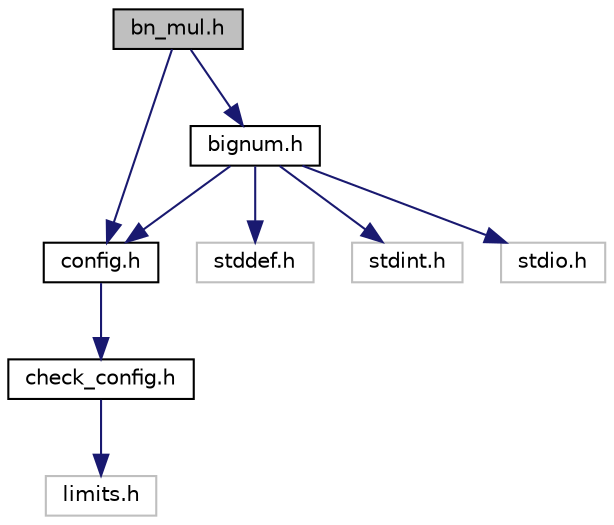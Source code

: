 digraph "bn_mul.h"
{
  bgcolor="transparent";
  edge [fontname="Helvetica",fontsize="10",labelfontname="Helvetica",labelfontsize="10"];
  node [fontname="Helvetica",fontsize="10",shape=record];
  Node0 [label="bn_mul.h",height=0.2,width=0.4,color="black", fillcolor="grey75", style="filled", fontcolor="black"];
  Node0 -> Node1 [color="midnightblue",fontsize="10",style="solid",fontname="Helvetica"];
  Node1 [label="config.h",height=0.2,width=0.4,color="black",URL="$config_8h.html",tooltip="Configuration options (set of defines) "];
  Node1 -> Node2 [color="midnightblue",fontsize="10",style="solid",fontname="Helvetica"];
  Node2 [label="check_config.h",height=0.2,width=0.4,color="black",URL="$check__config_8h.html",tooltip="Consistency checks for configuration options. "];
  Node2 -> Node3 [color="midnightblue",fontsize="10",style="solid",fontname="Helvetica"];
  Node3 [label="limits.h",height=0.2,width=0.4,color="grey75"];
  Node0 -> Node4 [color="midnightblue",fontsize="10",style="solid",fontname="Helvetica"];
  Node4 [label="bignum.h",height=0.2,width=0.4,color="black",URL="$bignum_8h.html",tooltip="Multi-precision integer library. "];
  Node4 -> Node1 [color="midnightblue",fontsize="10",style="solid",fontname="Helvetica"];
  Node4 -> Node5 [color="midnightblue",fontsize="10",style="solid",fontname="Helvetica"];
  Node5 [label="stddef.h",height=0.2,width=0.4,color="grey75"];
  Node4 -> Node6 [color="midnightblue",fontsize="10",style="solid",fontname="Helvetica"];
  Node6 [label="stdint.h",height=0.2,width=0.4,color="grey75"];
  Node4 -> Node7 [color="midnightblue",fontsize="10",style="solid",fontname="Helvetica"];
  Node7 [label="stdio.h",height=0.2,width=0.4,color="grey75"];
}
